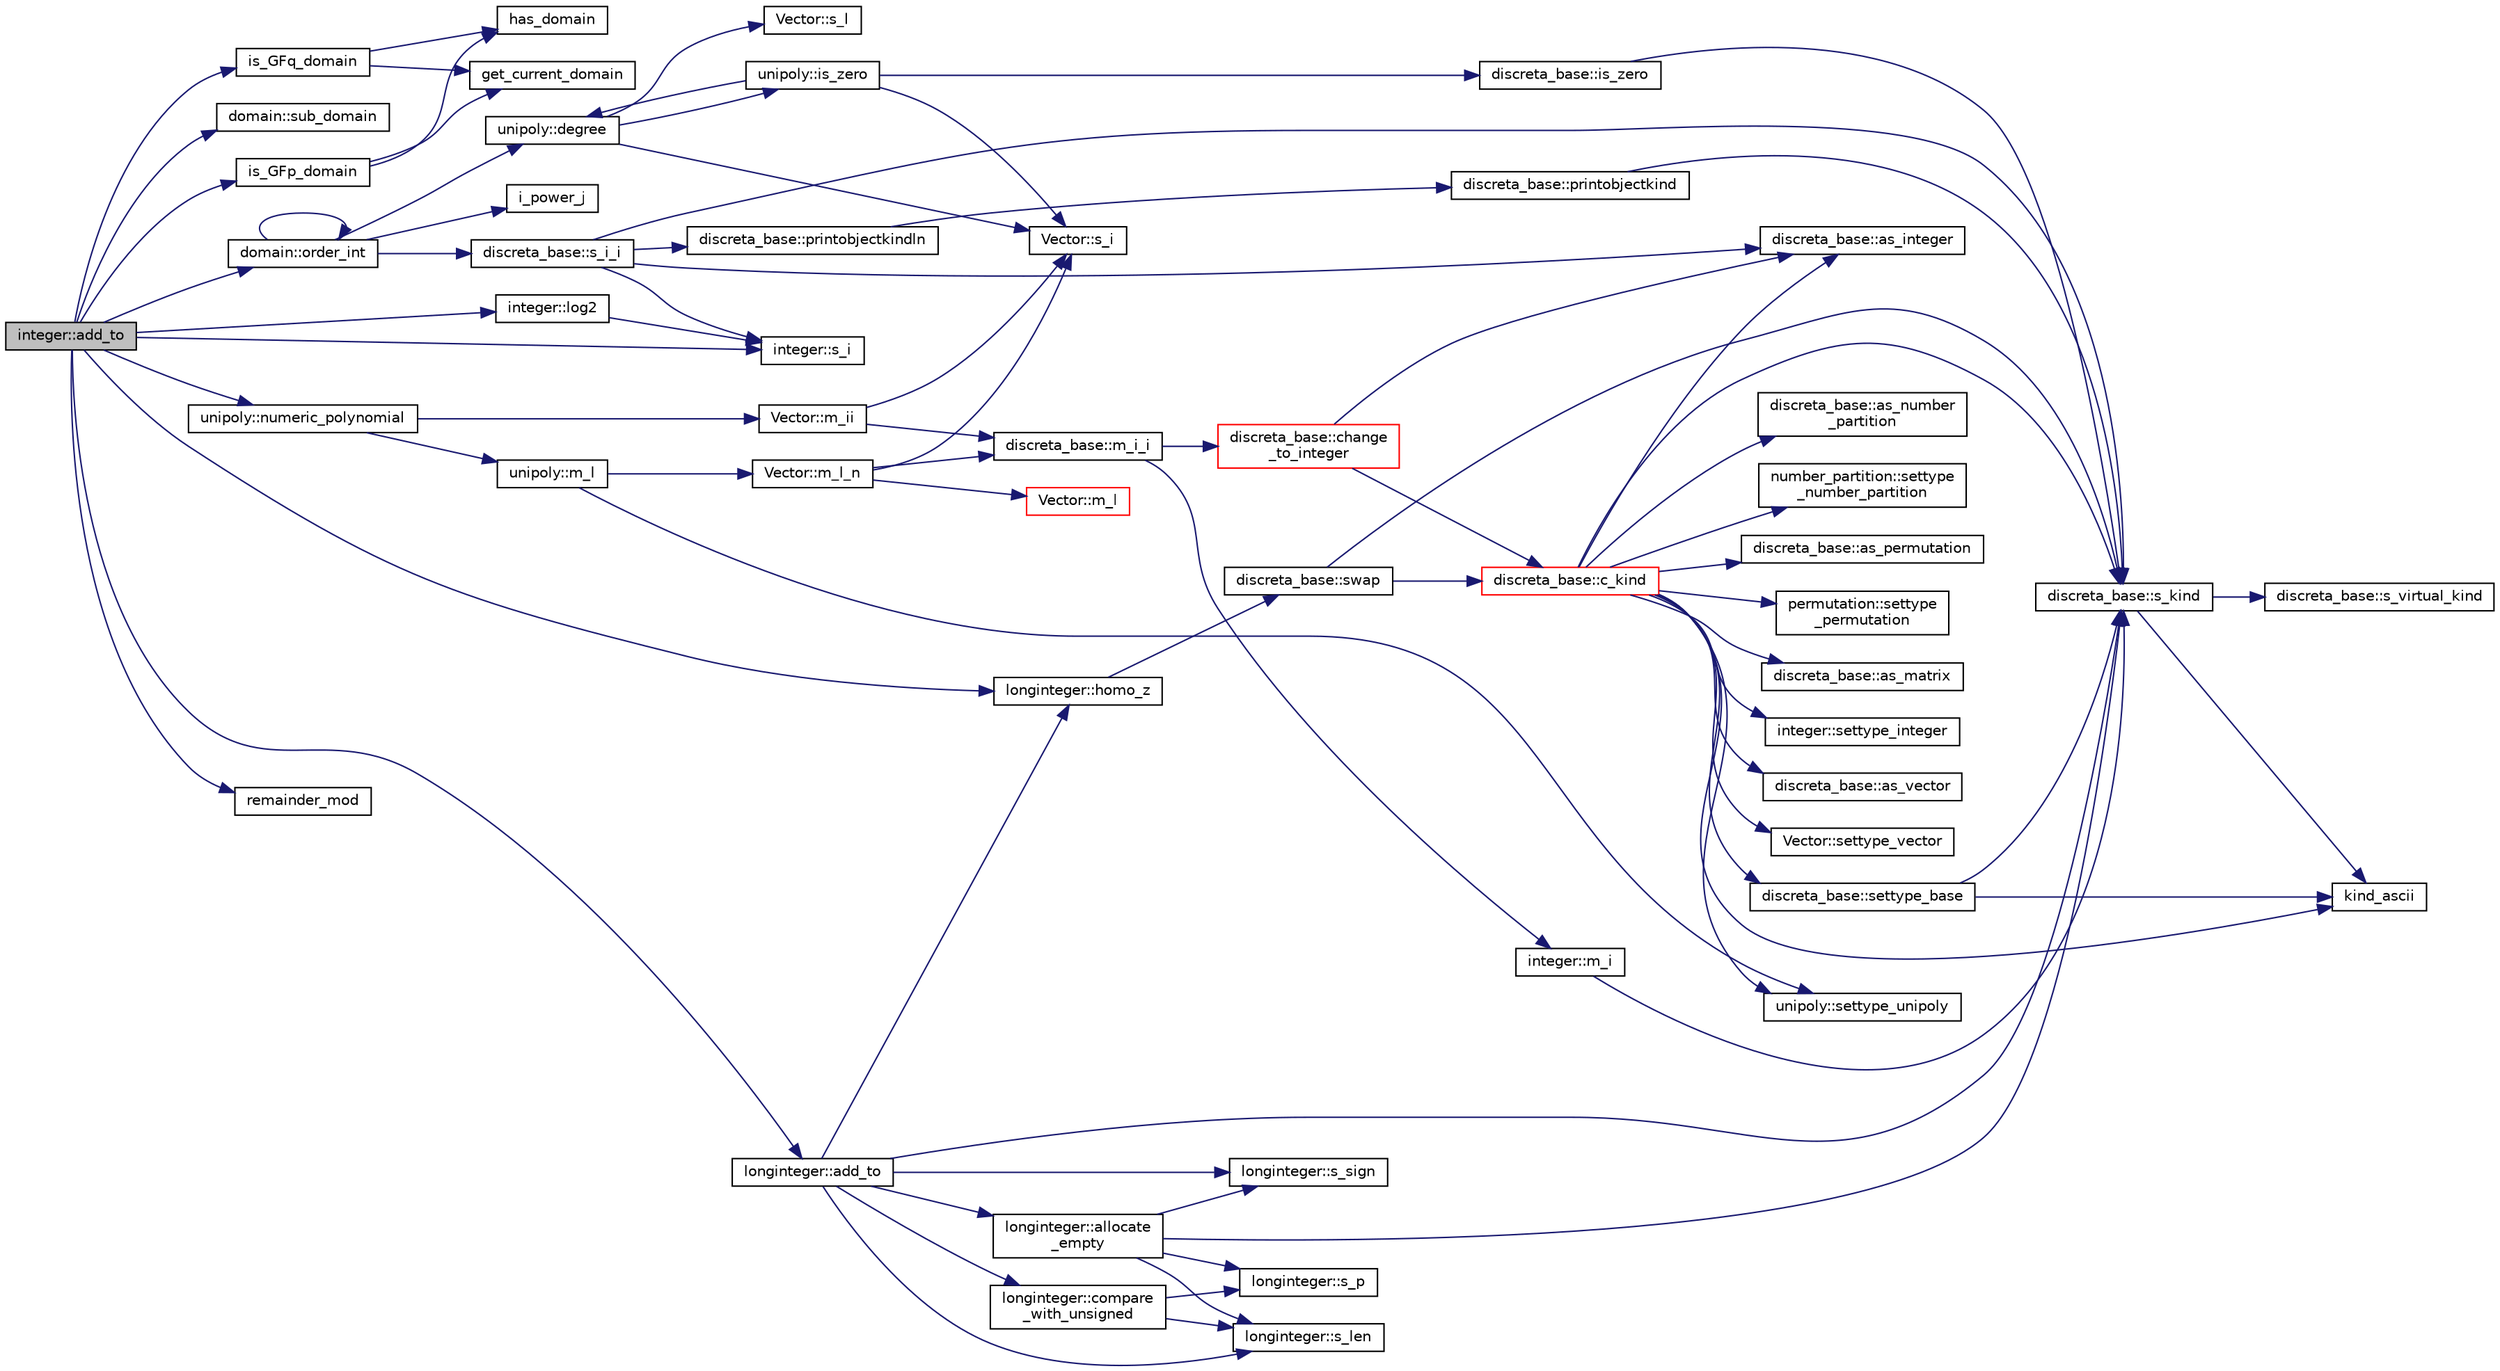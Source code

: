 digraph "integer::add_to"
{
  edge [fontname="Helvetica",fontsize="10",labelfontname="Helvetica",labelfontsize="10"];
  node [fontname="Helvetica",fontsize="10",shape=record];
  rankdir="LR";
  Node31 [label="integer::add_to",height=0.2,width=0.4,color="black", fillcolor="grey75", style="filled", fontcolor="black"];
  Node31 -> Node32 [color="midnightblue",fontsize="10",style="solid",fontname="Helvetica"];
  Node32 [label="is_GFq_domain",height=0.2,width=0.4,color="black", fillcolor="white", style="filled",URL="$d9/d60/discreta_8h.html#af695b4599bda7a0400772172c9eeff64"];
  Node32 -> Node33 [color="midnightblue",fontsize="10",style="solid",fontname="Helvetica"];
  Node33 [label="has_domain",height=0.2,width=0.4,color="black", fillcolor="white", style="filled",URL="$db/d2f/domain_8_c.html#af7df1c554310c6214b2900bf6ca7ac81"];
  Node32 -> Node34 [color="midnightblue",fontsize="10",style="solid",fontname="Helvetica"];
  Node34 [label="get_current_domain",height=0.2,width=0.4,color="black", fillcolor="white", style="filled",URL="$db/d2f/domain_8_c.html#a80481fde3a59aaeeb648f8c5392269f7"];
  Node31 -> Node35 [color="midnightblue",fontsize="10",style="solid",fontname="Helvetica"];
  Node35 [label="domain::sub_domain",height=0.2,width=0.4,color="black", fillcolor="white", style="filled",URL="$de/d3b/classdomain.html#a07bc19f58d063402df0290c9a9ac8c57"];
  Node31 -> Node36 [color="midnightblue",fontsize="10",style="solid",fontname="Helvetica"];
  Node36 [label="domain::order_int",height=0.2,width=0.4,color="black", fillcolor="white", style="filled",URL="$de/d3b/classdomain.html#aa8dcedfd93e3a8db0069a08b9f0bfff7"];
  Node36 -> Node37 [color="midnightblue",fontsize="10",style="solid",fontname="Helvetica"];
  Node37 [label="discreta_base::s_i_i",height=0.2,width=0.4,color="black", fillcolor="white", style="filled",URL="$d7/d71/classdiscreta__base.html#aadb92c01fbe69b3034b0214b33fbc735"];
  Node37 -> Node38 [color="midnightblue",fontsize="10",style="solid",fontname="Helvetica"];
  Node38 [label="discreta_base::s_kind",height=0.2,width=0.4,color="black", fillcolor="white", style="filled",URL="$d7/d71/classdiscreta__base.html#a8a830025c74adbbc3362418a7c2ba157"];
  Node38 -> Node39 [color="midnightblue",fontsize="10",style="solid",fontname="Helvetica"];
  Node39 [label="discreta_base::s_virtual_kind",height=0.2,width=0.4,color="black", fillcolor="white", style="filled",URL="$d7/d71/classdiscreta__base.html#a52778a6d6943a468be083d0785d418fb"];
  Node38 -> Node40 [color="midnightblue",fontsize="10",style="solid",fontname="Helvetica"];
  Node40 [label="kind_ascii",height=0.2,width=0.4,color="black", fillcolor="white", style="filled",URL="$d9/d60/discreta_8h.html#ad0ce825a9f29bc6cec27e1b64cfe27bf"];
  Node37 -> Node41 [color="midnightblue",fontsize="10",style="solid",fontname="Helvetica"];
  Node41 [label="discreta_base::printobjectkindln",height=0.2,width=0.4,color="black", fillcolor="white", style="filled",URL="$d7/d71/classdiscreta__base.html#a677ccc8f392ebedde05e453f8cf59559"];
  Node41 -> Node42 [color="midnightblue",fontsize="10",style="solid",fontname="Helvetica"];
  Node42 [label="discreta_base::printobjectkind",height=0.2,width=0.4,color="black", fillcolor="white", style="filled",URL="$d7/d71/classdiscreta__base.html#aa75a1314aa706909b029664944904231"];
  Node42 -> Node38 [color="midnightblue",fontsize="10",style="solid",fontname="Helvetica"];
  Node37 -> Node43 [color="midnightblue",fontsize="10",style="solid",fontname="Helvetica"];
  Node43 [label="discreta_base::as_integer",height=0.2,width=0.4,color="black", fillcolor="white", style="filled",URL="$d7/d71/classdiscreta__base.html#a00d7691eaf874fd283d942692fe8dd26"];
  Node37 -> Node44 [color="midnightblue",fontsize="10",style="solid",fontname="Helvetica"];
  Node44 [label="integer::s_i",height=0.2,width=0.4,color="black", fillcolor="white", style="filled",URL="$d0/de5/classinteger.html#adf28e9f94d4c844adaa950deeb80b904"];
  Node36 -> Node36 [color="midnightblue",fontsize="10",style="solid",fontname="Helvetica"];
  Node36 -> Node45 [color="midnightblue",fontsize="10",style="solid",fontname="Helvetica"];
  Node45 [label="unipoly::degree",height=0.2,width=0.4,color="black", fillcolor="white", style="filled",URL="$d1/d89/classunipoly.html#ab2b9692ea17ce32c0c8f2cc246517e37"];
  Node45 -> Node46 [color="midnightblue",fontsize="10",style="solid",fontname="Helvetica"];
  Node46 [label="Vector::s_l",height=0.2,width=0.4,color="black", fillcolor="white", style="filled",URL="$d5/db2/class_vector.html#ad2dc082288f858d22a528832289e0704"];
  Node45 -> Node47 [color="midnightblue",fontsize="10",style="solid",fontname="Helvetica"];
  Node47 [label="Vector::s_i",height=0.2,width=0.4,color="black", fillcolor="white", style="filled",URL="$d5/db2/class_vector.html#a1c4fe1752523df8119f70dd550244871"];
  Node45 -> Node48 [color="midnightblue",fontsize="10",style="solid",fontname="Helvetica"];
  Node48 [label="unipoly::is_zero",height=0.2,width=0.4,color="black", fillcolor="white", style="filled",URL="$d1/d89/classunipoly.html#a7bff4146466929655bf2bcfd42c682cf"];
  Node48 -> Node45 [color="midnightblue",fontsize="10",style="solid",fontname="Helvetica"];
  Node48 -> Node47 [color="midnightblue",fontsize="10",style="solid",fontname="Helvetica"];
  Node48 -> Node49 [color="midnightblue",fontsize="10",style="solid",fontname="Helvetica"];
  Node49 [label="discreta_base::is_zero",height=0.2,width=0.4,color="black", fillcolor="white", style="filled",URL="$d7/d71/classdiscreta__base.html#ac75f6bdc1ba1b406e26cf921adfd9864"];
  Node49 -> Node38 [color="midnightblue",fontsize="10",style="solid",fontname="Helvetica"];
  Node36 -> Node50 [color="midnightblue",fontsize="10",style="solid",fontname="Helvetica"];
  Node50 [label="i_power_j",height=0.2,width=0.4,color="black", fillcolor="white", style="filled",URL="$de/dc5/algebra__and__number__theory_8h.html#a39b321523e8957d701618bb5cac542b5"];
  Node31 -> Node51 [color="midnightblue",fontsize="10",style="solid",fontname="Helvetica"];
  Node51 [label="unipoly::numeric_polynomial",height=0.2,width=0.4,color="black", fillcolor="white", style="filled",URL="$d1/d89/classunipoly.html#a5066ce0b3206afcdd299c4079394e190"];
  Node51 -> Node52 [color="midnightblue",fontsize="10",style="solid",fontname="Helvetica"];
  Node52 [label="unipoly::m_l",height=0.2,width=0.4,color="black", fillcolor="white", style="filled",URL="$d1/d89/classunipoly.html#a776ccf5b98954c5212b684944ab5d725"];
  Node52 -> Node53 [color="midnightblue",fontsize="10",style="solid",fontname="Helvetica"];
  Node53 [label="Vector::m_l_n",height=0.2,width=0.4,color="black", fillcolor="white", style="filled",URL="$d5/db2/class_vector.html#a5c7c126e6266ecdc832c5ce5bc1cca2f"];
  Node53 -> Node54 [color="midnightblue",fontsize="10",style="solid",fontname="Helvetica"];
  Node54 [label="Vector::m_l",height=0.2,width=0.4,color="red", fillcolor="white", style="filled",URL="$d5/db2/class_vector.html#a00f5520c2a6b4f5282a1a8bcf8ea74eb"];
  Node53 -> Node47 [color="midnightblue",fontsize="10",style="solid",fontname="Helvetica"];
  Node53 -> Node98 [color="midnightblue",fontsize="10",style="solid",fontname="Helvetica"];
  Node98 [label="discreta_base::m_i_i",height=0.2,width=0.4,color="black", fillcolor="white", style="filled",URL="$d7/d71/classdiscreta__base.html#aa231464a9d4bc233f66608021c9ad997"];
  Node98 -> Node99 [color="midnightblue",fontsize="10",style="solid",fontname="Helvetica"];
  Node99 [label="discreta_base::change\l_to_integer",height=0.2,width=0.4,color="red", fillcolor="white", style="filled",URL="$d7/d71/classdiscreta__base.html#a58a5a5bd8f8e6f2dd7b4483b66dc7bb9"];
  Node99 -> Node100 [color="midnightblue",fontsize="10",style="solid",fontname="Helvetica"];
  Node100 [label="discreta_base::c_kind",height=0.2,width=0.4,color="red", fillcolor="white", style="filled",URL="$d7/d71/classdiscreta__base.html#adc2ff61589c2d083688e7a43f333cb62"];
  Node100 -> Node101 [color="midnightblue",fontsize="10",style="solid",fontname="Helvetica"];
  Node101 [label="discreta_base::settype_base",height=0.2,width=0.4,color="black", fillcolor="white", style="filled",URL="$d7/d71/classdiscreta__base.html#a4f42899a89447d1c3993ea07c38f8ad4"];
  Node101 -> Node38 [color="midnightblue",fontsize="10",style="solid",fontname="Helvetica"];
  Node101 -> Node40 [color="midnightblue",fontsize="10",style="solid",fontname="Helvetica"];
  Node100 -> Node43 [color="midnightblue",fontsize="10",style="solid",fontname="Helvetica"];
  Node100 -> Node102 [color="midnightblue",fontsize="10",style="solid",fontname="Helvetica"];
  Node102 [label="integer::settype_integer",height=0.2,width=0.4,color="black", fillcolor="white", style="filled",URL="$d0/de5/classinteger.html#a6265c65ef311229acd513d748faba796"];
  Node100 -> Node60 [color="midnightblue",fontsize="10",style="solid",fontname="Helvetica"];
  Node60 [label="discreta_base::as_vector",height=0.2,width=0.4,color="black", fillcolor="white", style="filled",URL="$d7/d71/classdiscreta__base.html#a7bdd6cae39c380b128ee9e17e42cf020"];
  Node100 -> Node103 [color="midnightblue",fontsize="10",style="solid",fontname="Helvetica"];
  Node103 [label="Vector::settype_vector",height=0.2,width=0.4,color="black", fillcolor="white", style="filled",URL="$d5/db2/class_vector.html#a34e0d00b18c051f23904a8429fa6c8b4"];
  Node100 -> Node63 [color="midnightblue",fontsize="10",style="solid",fontname="Helvetica"];
  Node63 [label="discreta_base::as_number\l_partition",height=0.2,width=0.4,color="black", fillcolor="white", style="filled",URL="$d7/d71/classdiscreta__base.html#a307aa09de0e925d46697707968ffab00"];
  Node100 -> Node104 [color="midnightblue",fontsize="10",style="solid",fontname="Helvetica"];
  Node104 [label="number_partition::settype\l_number_partition",height=0.2,width=0.4,color="black", fillcolor="white", style="filled",URL="$df/d50/classnumber__partition.html#a3aaec1b557758f643ffc8555bbc358be"];
  Node100 -> Node65 [color="midnightblue",fontsize="10",style="solid",fontname="Helvetica"];
  Node65 [label="discreta_base::as_permutation",height=0.2,width=0.4,color="black", fillcolor="white", style="filled",URL="$d7/d71/classdiscreta__base.html#aa4e72f36a82984239b12ae831e131098"];
  Node100 -> Node105 [color="midnightblue",fontsize="10",style="solid",fontname="Helvetica"];
  Node105 [label="permutation::settype\l_permutation",height=0.2,width=0.4,color="black", fillcolor="white", style="filled",URL="$d0/d08/classpermutation.html#af1eea29f86195cede9562e444664c28c"];
  Node100 -> Node67 [color="midnightblue",fontsize="10",style="solid",fontname="Helvetica"];
  Node67 [label="discreta_base::as_matrix",height=0.2,width=0.4,color="black", fillcolor="white", style="filled",URL="$d7/d71/classdiscreta__base.html#ae4d7f56d917a4707b838fbffde6467ff"];
  Node100 -> Node109 [color="midnightblue",fontsize="10",style="solid",fontname="Helvetica"];
  Node109 [label="unipoly::settype_unipoly",height=0.2,width=0.4,color="black", fillcolor="white", style="filled",URL="$d1/d89/classunipoly.html#a8db854fcc85c5e1150b1f1b1c005c95b"];
  Node100 -> Node40 [color="midnightblue",fontsize="10",style="solid",fontname="Helvetica"];
  Node100 -> Node38 [color="midnightblue",fontsize="10",style="solid",fontname="Helvetica"];
  Node99 -> Node43 [color="midnightblue",fontsize="10",style="solid",fontname="Helvetica"];
  Node98 -> Node122 [color="midnightblue",fontsize="10",style="solid",fontname="Helvetica"];
  Node122 [label="integer::m_i",height=0.2,width=0.4,color="black", fillcolor="white", style="filled",URL="$d0/de5/classinteger.html#a869091f0a0f35f5354c8c4a70250e8a9"];
  Node122 -> Node38 [color="midnightblue",fontsize="10",style="solid",fontname="Helvetica"];
  Node52 -> Node109 [color="midnightblue",fontsize="10",style="solid",fontname="Helvetica"];
  Node51 -> Node123 [color="midnightblue",fontsize="10",style="solid",fontname="Helvetica"];
  Node123 [label="Vector::m_ii",height=0.2,width=0.4,color="black", fillcolor="white", style="filled",URL="$d5/db2/class_vector.html#aa6a97eabb43f192a47947f4f6acbb04d"];
  Node123 -> Node47 [color="midnightblue",fontsize="10",style="solid",fontname="Helvetica"];
  Node123 -> Node98 [color="midnightblue",fontsize="10",style="solid",fontname="Helvetica"];
  Node31 -> Node44 [color="midnightblue",fontsize="10",style="solid",fontname="Helvetica"];
  Node31 -> Node124 [color="midnightblue",fontsize="10",style="solid",fontname="Helvetica"];
  Node124 [label="integer::log2",height=0.2,width=0.4,color="black", fillcolor="white", style="filled",URL="$d0/de5/classinteger.html#af03f36df78aa755b9e4c7eaecc3b5f44"];
  Node124 -> Node44 [color="midnightblue",fontsize="10",style="solid",fontname="Helvetica"];
  Node31 -> Node125 [color="midnightblue",fontsize="10",style="solid",fontname="Helvetica"];
  Node125 [label="longinteger::homo_z",height=0.2,width=0.4,color="black", fillcolor="white", style="filled",URL="$d3/d71/classlonginteger.html#a986e829bf35eca2b9f24b1b3766d5677"];
  Node125 -> Node126 [color="midnightblue",fontsize="10",style="solid",fontname="Helvetica"];
  Node126 [label="discreta_base::swap",height=0.2,width=0.4,color="black", fillcolor="white", style="filled",URL="$d7/d71/classdiscreta__base.html#a2e8acbb9d3476675dac5b6a583b0293e"];
  Node126 -> Node38 [color="midnightblue",fontsize="10",style="solid",fontname="Helvetica"];
  Node126 -> Node100 [color="midnightblue",fontsize="10",style="solid",fontname="Helvetica"];
  Node31 -> Node127 [color="midnightblue",fontsize="10",style="solid",fontname="Helvetica"];
  Node127 [label="longinteger::add_to",height=0.2,width=0.4,color="black", fillcolor="white", style="filled",URL="$d3/d71/classlonginteger.html#a457c74224b83d9fbfc904a391baab7ed"];
  Node127 -> Node38 [color="midnightblue",fontsize="10",style="solid",fontname="Helvetica"];
  Node127 -> Node125 [color="midnightblue",fontsize="10",style="solid",fontname="Helvetica"];
  Node127 -> Node128 [color="midnightblue",fontsize="10",style="solid",fontname="Helvetica"];
  Node128 [label="longinteger::s_len",height=0.2,width=0.4,color="black", fillcolor="white", style="filled",URL="$d3/d71/classlonginteger.html#a5d414ae211f4e16abd932257351c74df"];
  Node127 -> Node129 [color="midnightblue",fontsize="10",style="solid",fontname="Helvetica"];
  Node129 [label="longinteger::allocate\l_empty",height=0.2,width=0.4,color="black", fillcolor="white", style="filled",URL="$d3/d71/classlonginteger.html#a40b25b8aed02337972489655293eda99"];
  Node129 -> Node38 [color="midnightblue",fontsize="10",style="solid",fontname="Helvetica"];
  Node129 -> Node130 [color="midnightblue",fontsize="10",style="solid",fontname="Helvetica"];
  Node130 [label="longinteger::s_sign",height=0.2,width=0.4,color="black", fillcolor="white", style="filled",URL="$d3/d71/classlonginteger.html#a33f5b6c545e97635cb71670f76ed1fb3"];
  Node129 -> Node128 [color="midnightblue",fontsize="10",style="solid",fontname="Helvetica"];
  Node129 -> Node131 [color="midnightblue",fontsize="10",style="solid",fontname="Helvetica"];
  Node131 [label="longinteger::s_p",height=0.2,width=0.4,color="black", fillcolor="white", style="filled",URL="$d3/d71/classlonginteger.html#aa946d4c3bfd34bbfd0b811d5f5795f82"];
  Node127 -> Node130 [color="midnightblue",fontsize="10",style="solid",fontname="Helvetica"];
  Node127 -> Node132 [color="midnightblue",fontsize="10",style="solid",fontname="Helvetica"];
  Node132 [label="longinteger::compare\l_with_unsigned",height=0.2,width=0.4,color="black", fillcolor="white", style="filled",URL="$d3/d71/classlonginteger.html#ab08011cadec55cf084dbffcb74bb4991"];
  Node132 -> Node128 [color="midnightblue",fontsize="10",style="solid",fontname="Helvetica"];
  Node132 -> Node131 [color="midnightblue",fontsize="10",style="solid",fontname="Helvetica"];
  Node31 -> Node133 [color="midnightblue",fontsize="10",style="solid",fontname="Helvetica"];
  Node133 [label="is_GFp_domain",height=0.2,width=0.4,color="black", fillcolor="white", style="filled",URL="$d9/d60/discreta_8h.html#ab75527270302df466fc6f6e355775c13"];
  Node133 -> Node33 [color="midnightblue",fontsize="10",style="solid",fontname="Helvetica"];
  Node133 -> Node34 [color="midnightblue",fontsize="10",style="solid",fontname="Helvetica"];
  Node31 -> Node134 [color="midnightblue",fontsize="10",style="solid",fontname="Helvetica"];
  Node134 [label="remainder_mod",height=0.2,width=0.4,color="black", fillcolor="white", style="filled",URL="$d9/d60/discreta_8h.html#ac52aeebf4f6b8dcb49f1d85f70f00e7d"];
}
